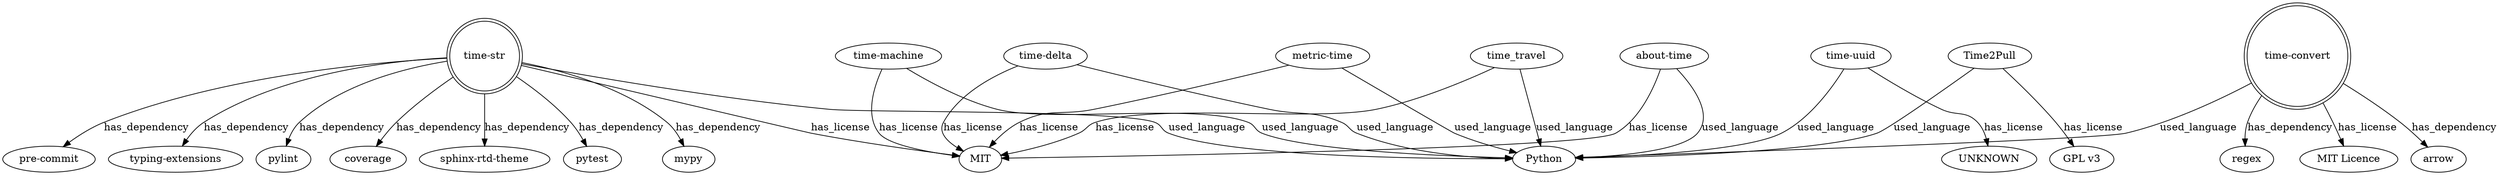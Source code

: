 digraph {
	node [size="2,2"]
	"time-str" [shape=doublecircle]
	"time-str" -> "sphinx-rtd-theme" [label=has_dependency]
	"time-convert" [shape=doublecircle]
	"time-convert" -> arrow [label=has_dependency]
	"time-str" [shape=doublecircle]
	"time-str" -> pytest [label=has_dependency]
	"time-str" [shape=doublecircle]
	"time-str" -> mypy [label=has_dependency]
	"time-convert" [shape=doublecircle]
	"time-convert" -> regex [label=has_dependency]
	"time-str" [shape=doublecircle]
	"time-str" -> "pre-commit" [label=has_dependency]
	"time-str" [shape=doublecircle]
	"time-str" -> "typing-extensions" [label=has_dependency]
	"time-str" [shape=doublecircle]
	"time-str" -> pylint [label=has_dependency]
	"time-str" [shape=doublecircle]
	"time-str" -> coverage [label=has_dependency]
	"about-time" -> MIT [label=has_license]
	"time-machine" -> MIT [label=has_license]
	"time-delta" -> MIT [label=has_license]
	"time-uuid" -> UNKNOWN [label=has_license]
	Time2Pull -> "GPL v3" [label=has_license]
	"time-convert" -> "MIT Licence" [label=has_license]
	"time-str" -> MIT [label=has_license]
	time_travel -> MIT [label=has_license]
	"metric-time" -> MIT [label=has_license]
	"time-uuid" -> Python [label=used_language]
	"time-str" -> Python [label=used_language]
	Time2Pull -> Python [label=used_language]
	time_travel -> Python [label=used_language]
	"time-convert" -> Python [label=used_language]
	"time-delta" -> Python [label=used_language]
	"metric-time" -> Python [label=used_language]
	"time-machine" -> Python [label=used_language]
	"about-time" -> Python [label=used_language]
}
